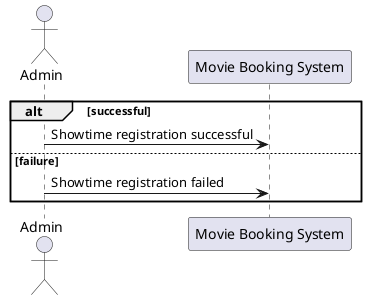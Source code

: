 @startuml

@startuml
actor Admin
participant "Movie Booking System" as mbs

alt successful
Admin -> mbs: Showtime registration successful
else failure
Admin -> mbs: Showtime registration failed
end
@enduml

@enduml